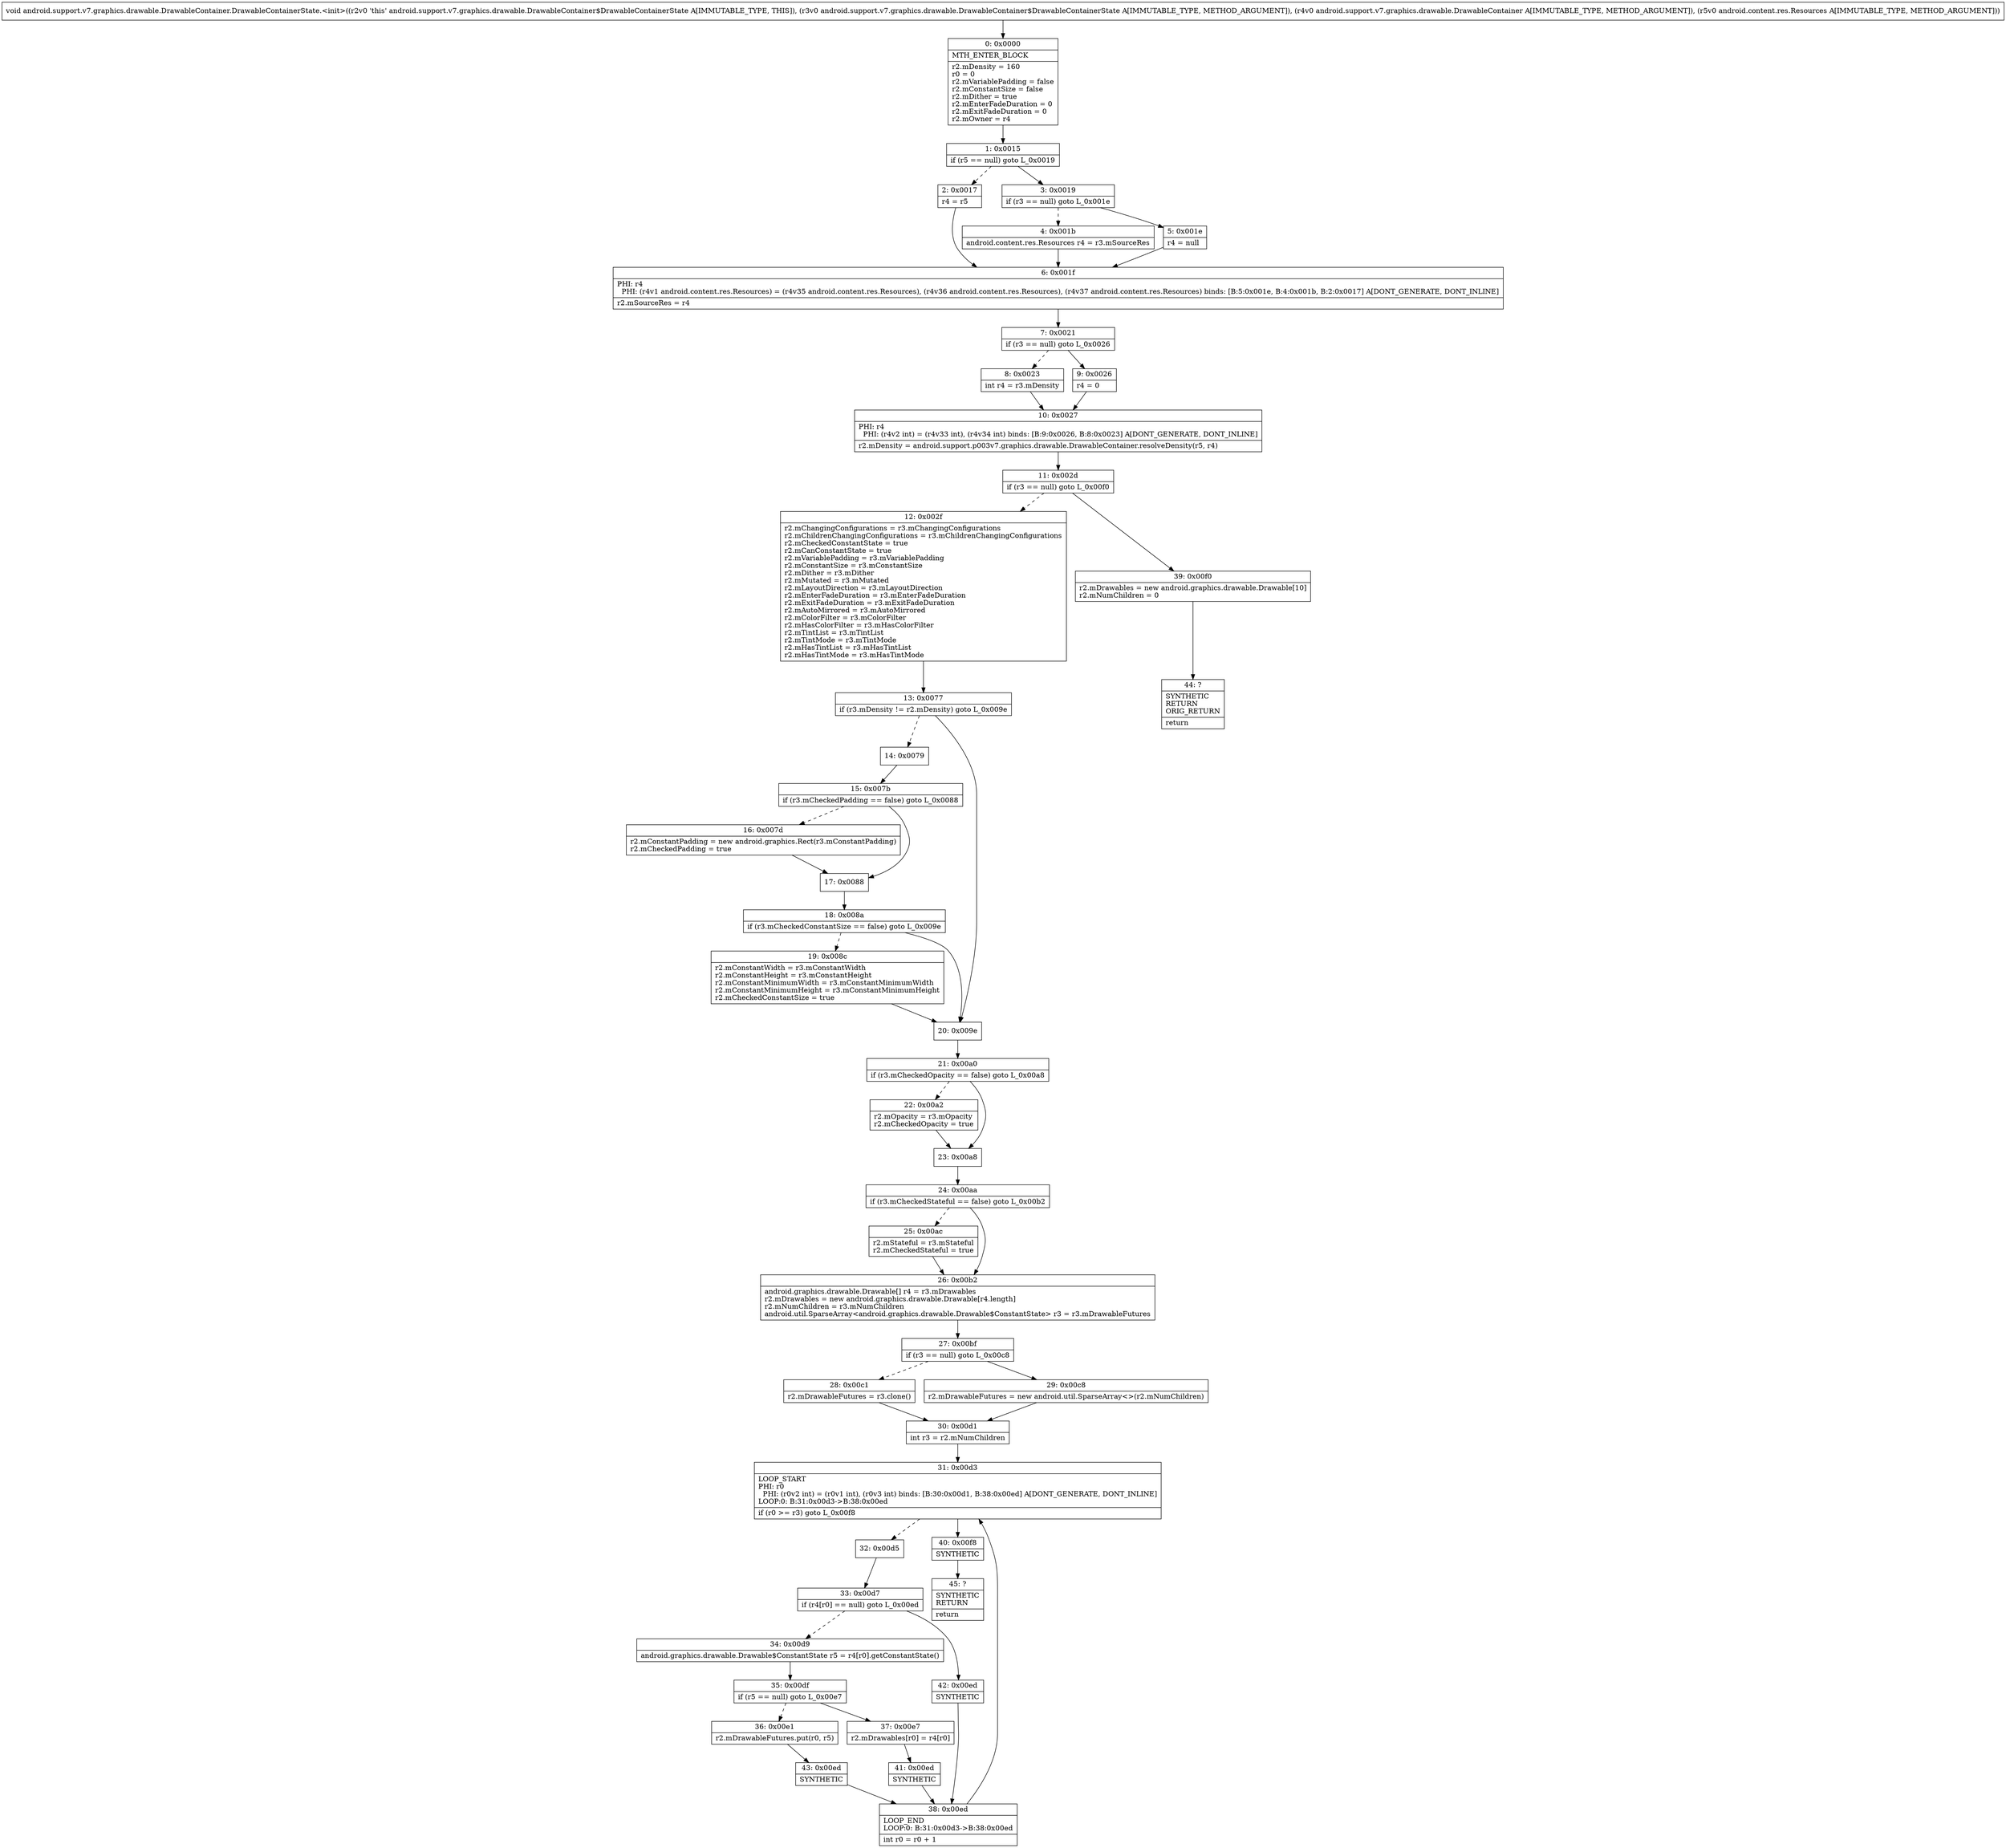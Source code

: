 digraph "CFG forandroid.support.v7.graphics.drawable.DrawableContainer.DrawableContainerState.\<init\>(Landroid\/support\/v7\/graphics\/drawable\/DrawableContainer$DrawableContainerState;Landroid\/support\/v7\/graphics\/drawable\/DrawableContainer;Landroid\/content\/res\/Resources;)V" {
Node_0 [shape=record,label="{0\:\ 0x0000|MTH_ENTER_BLOCK\l|r2.mDensity = 160\lr0 = 0\lr2.mVariablePadding = false\lr2.mConstantSize = false\lr2.mDither = true\lr2.mEnterFadeDuration = 0\lr2.mExitFadeDuration = 0\lr2.mOwner = r4\l}"];
Node_1 [shape=record,label="{1\:\ 0x0015|if (r5 == null) goto L_0x0019\l}"];
Node_2 [shape=record,label="{2\:\ 0x0017|r4 = r5\l}"];
Node_3 [shape=record,label="{3\:\ 0x0019|if (r3 == null) goto L_0x001e\l}"];
Node_4 [shape=record,label="{4\:\ 0x001b|android.content.res.Resources r4 = r3.mSourceRes\l}"];
Node_5 [shape=record,label="{5\:\ 0x001e|r4 = null\l}"];
Node_6 [shape=record,label="{6\:\ 0x001f|PHI: r4 \l  PHI: (r4v1 android.content.res.Resources) = (r4v35 android.content.res.Resources), (r4v36 android.content.res.Resources), (r4v37 android.content.res.Resources) binds: [B:5:0x001e, B:4:0x001b, B:2:0x0017] A[DONT_GENERATE, DONT_INLINE]\l|r2.mSourceRes = r4\l}"];
Node_7 [shape=record,label="{7\:\ 0x0021|if (r3 == null) goto L_0x0026\l}"];
Node_8 [shape=record,label="{8\:\ 0x0023|int r4 = r3.mDensity\l}"];
Node_9 [shape=record,label="{9\:\ 0x0026|r4 = 0\l}"];
Node_10 [shape=record,label="{10\:\ 0x0027|PHI: r4 \l  PHI: (r4v2 int) = (r4v33 int), (r4v34 int) binds: [B:9:0x0026, B:8:0x0023] A[DONT_GENERATE, DONT_INLINE]\l|r2.mDensity = android.support.p003v7.graphics.drawable.DrawableContainer.resolveDensity(r5, r4)\l}"];
Node_11 [shape=record,label="{11\:\ 0x002d|if (r3 == null) goto L_0x00f0\l}"];
Node_12 [shape=record,label="{12\:\ 0x002f|r2.mChangingConfigurations = r3.mChangingConfigurations\lr2.mChildrenChangingConfigurations = r3.mChildrenChangingConfigurations\lr2.mCheckedConstantState = true\lr2.mCanConstantState = true\lr2.mVariablePadding = r3.mVariablePadding\lr2.mConstantSize = r3.mConstantSize\lr2.mDither = r3.mDither\lr2.mMutated = r3.mMutated\lr2.mLayoutDirection = r3.mLayoutDirection\lr2.mEnterFadeDuration = r3.mEnterFadeDuration\lr2.mExitFadeDuration = r3.mExitFadeDuration\lr2.mAutoMirrored = r3.mAutoMirrored\lr2.mColorFilter = r3.mColorFilter\lr2.mHasColorFilter = r3.mHasColorFilter\lr2.mTintList = r3.mTintList\lr2.mTintMode = r3.mTintMode\lr2.mHasTintList = r3.mHasTintList\lr2.mHasTintMode = r3.mHasTintMode\l}"];
Node_13 [shape=record,label="{13\:\ 0x0077|if (r3.mDensity != r2.mDensity) goto L_0x009e\l}"];
Node_14 [shape=record,label="{14\:\ 0x0079}"];
Node_15 [shape=record,label="{15\:\ 0x007b|if (r3.mCheckedPadding == false) goto L_0x0088\l}"];
Node_16 [shape=record,label="{16\:\ 0x007d|r2.mConstantPadding = new android.graphics.Rect(r3.mConstantPadding)\lr2.mCheckedPadding = true\l}"];
Node_17 [shape=record,label="{17\:\ 0x0088}"];
Node_18 [shape=record,label="{18\:\ 0x008a|if (r3.mCheckedConstantSize == false) goto L_0x009e\l}"];
Node_19 [shape=record,label="{19\:\ 0x008c|r2.mConstantWidth = r3.mConstantWidth\lr2.mConstantHeight = r3.mConstantHeight\lr2.mConstantMinimumWidth = r3.mConstantMinimumWidth\lr2.mConstantMinimumHeight = r3.mConstantMinimumHeight\lr2.mCheckedConstantSize = true\l}"];
Node_20 [shape=record,label="{20\:\ 0x009e}"];
Node_21 [shape=record,label="{21\:\ 0x00a0|if (r3.mCheckedOpacity == false) goto L_0x00a8\l}"];
Node_22 [shape=record,label="{22\:\ 0x00a2|r2.mOpacity = r3.mOpacity\lr2.mCheckedOpacity = true\l}"];
Node_23 [shape=record,label="{23\:\ 0x00a8}"];
Node_24 [shape=record,label="{24\:\ 0x00aa|if (r3.mCheckedStateful == false) goto L_0x00b2\l}"];
Node_25 [shape=record,label="{25\:\ 0x00ac|r2.mStateful = r3.mStateful\lr2.mCheckedStateful = true\l}"];
Node_26 [shape=record,label="{26\:\ 0x00b2|android.graphics.drawable.Drawable[] r4 = r3.mDrawables\lr2.mDrawables = new android.graphics.drawable.Drawable[r4.length]\lr2.mNumChildren = r3.mNumChildren\landroid.util.SparseArray\<android.graphics.drawable.Drawable$ConstantState\> r3 = r3.mDrawableFutures\l}"];
Node_27 [shape=record,label="{27\:\ 0x00bf|if (r3 == null) goto L_0x00c8\l}"];
Node_28 [shape=record,label="{28\:\ 0x00c1|r2.mDrawableFutures = r3.clone()\l}"];
Node_29 [shape=record,label="{29\:\ 0x00c8|r2.mDrawableFutures = new android.util.SparseArray\<\>(r2.mNumChildren)\l}"];
Node_30 [shape=record,label="{30\:\ 0x00d1|int r3 = r2.mNumChildren\l}"];
Node_31 [shape=record,label="{31\:\ 0x00d3|LOOP_START\lPHI: r0 \l  PHI: (r0v2 int) = (r0v1 int), (r0v3 int) binds: [B:30:0x00d1, B:38:0x00ed] A[DONT_GENERATE, DONT_INLINE]\lLOOP:0: B:31:0x00d3\-\>B:38:0x00ed\l|if (r0 \>= r3) goto L_0x00f8\l}"];
Node_32 [shape=record,label="{32\:\ 0x00d5}"];
Node_33 [shape=record,label="{33\:\ 0x00d7|if (r4[r0] == null) goto L_0x00ed\l}"];
Node_34 [shape=record,label="{34\:\ 0x00d9|android.graphics.drawable.Drawable$ConstantState r5 = r4[r0].getConstantState()\l}"];
Node_35 [shape=record,label="{35\:\ 0x00df|if (r5 == null) goto L_0x00e7\l}"];
Node_36 [shape=record,label="{36\:\ 0x00e1|r2.mDrawableFutures.put(r0, r5)\l}"];
Node_37 [shape=record,label="{37\:\ 0x00e7|r2.mDrawables[r0] = r4[r0]\l}"];
Node_38 [shape=record,label="{38\:\ 0x00ed|LOOP_END\lLOOP:0: B:31:0x00d3\-\>B:38:0x00ed\l|int r0 = r0 + 1\l}"];
Node_39 [shape=record,label="{39\:\ 0x00f0|r2.mDrawables = new android.graphics.drawable.Drawable[10]\lr2.mNumChildren = 0\l}"];
Node_40 [shape=record,label="{40\:\ 0x00f8|SYNTHETIC\l}"];
Node_41 [shape=record,label="{41\:\ 0x00ed|SYNTHETIC\l}"];
Node_42 [shape=record,label="{42\:\ 0x00ed|SYNTHETIC\l}"];
Node_43 [shape=record,label="{43\:\ 0x00ed|SYNTHETIC\l}"];
Node_44 [shape=record,label="{44\:\ ?|SYNTHETIC\lRETURN\lORIG_RETURN\l|return\l}"];
Node_45 [shape=record,label="{45\:\ ?|SYNTHETIC\lRETURN\l|return\l}"];
MethodNode[shape=record,label="{void android.support.v7.graphics.drawable.DrawableContainer.DrawableContainerState.\<init\>((r2v0 'this' android.support.v7.graphics.drawable.DrawableContainer$DrawableContainerState A[IMMUTABLE_TYPE, THIS]), (r3v0 android.support.v7.graphics.drawable.DrawableContainer$DrawableContainerState A[IMMUTABLE_TYPE, METHOD_ARGUMENT]), (r4v0 android.support.v7.graphics.drawable.DrawableContainer A[IMMUTABLE_TYPE, METHOD_ARGUMENT]), (r5v0 android.content.res.Resources A[IMMUTABLE_TYPE, METHOD_ARGUMENT])) }"];
MethodNode -> Node_0;
Node_0 -> Node_1;
Node_1 -> Node_2[style=dashed];
Node_1 -> Node_3;
Node_2 -> Node_6;
Node_3 -> Node_4[style=dashed];
Node_3 -> Node_5;
Node_4 -> Node_6;
Node_5 -> Node_6;
Node_6 -> Node_7;
Node_7 -> Node_8[style=dashed];
Node_7 -> Node_9;
Node_8 -> Node_10;
Node_9 -> Node_10;
Node_10 -> Node_11;
Node_11 -> Node_12[style=dashed];
Node_11 -> Node_39;
Node_12 -> Node_13;
Node_13 -> Node_14[style=dashed];
Node_13 -> Node_20;
Node_14 -> Node_15;
Node_15 -> Node_16[style=dashed];
Node_15 -> Node_17;
Node_16 -> Node_17;
Node_17 -> Node_18;
Node_18 -> Node_19[style=dashed];
Node_18 -> Node_20;
Node_19 -> Node_20;
Node_20 -> Node_21;
Node_21 -> Node_22[style=dashed];
Node_21 -> Node_23;
Node_22 -> Node_23;
Node_23 -> Node_24;
Node_24 -> Node_25[style=dashed];
Node_24 -> Node_26;
Node_25 -> Node_26;
Node_26 -> Node_27;
Node_27 -> Node_28[style=dashed];
Node_27 -> Node_29;
Node_28 -> Node_30;
Node_29 -> Node_30;
Node_30 -> Node_31;
Node_31 -> Node_32[style=dashed];
Node_31 -> Node_40;
Node_32 -> Node_33;
Node_33 -> Node_34[style=dashed];
Node_33 -> Node_42;
Node_34 -> Node_35;
Node_35 -> Node_36[style=dashed];
Node_35 -> Node_37;
Node_36 -> Node_43;
Node_37 -> Node_41;
Node_38 -> Node_31;
Node_39 -> Node_44;
Node_40 -> Node_45;
Node_41 -> Node_38;
Node_42 -> Node_38;
Node_43 -> Node_38;
}

